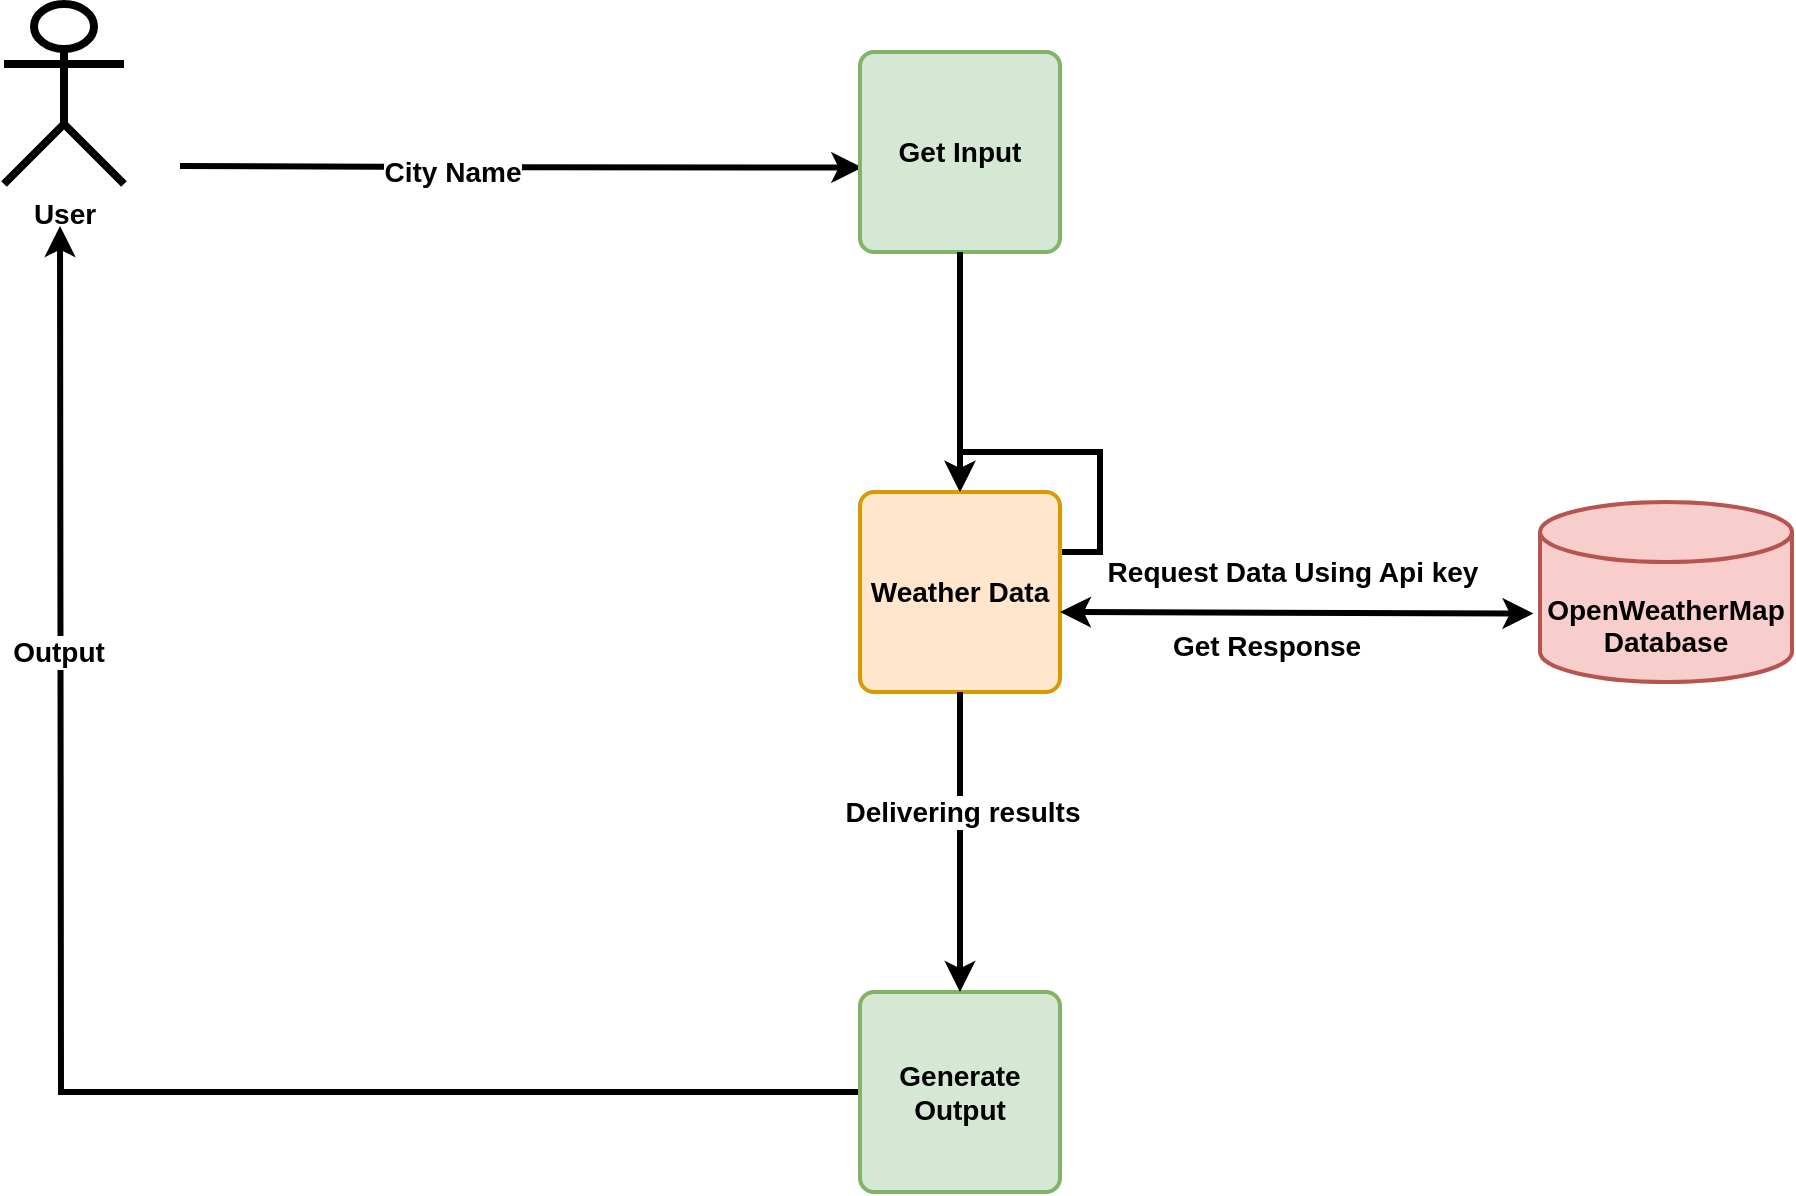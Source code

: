 <mxfile version="18.1.1" type="github">
  <diagram id="eAoMftN8fxg14D9AwdYH" name="Page-1">
    <mxGraphModel dx="2430" dy="847" grid="1" gridSize="10" guides="1" tooltips="1" connect="1" arrows="1" fold="1" page="1" pageScale="1" pageWidth="850" pageHeight="1100" math="0" shadow="0">
      <root>
        <mxCell id="0" />
        <mxCell id="1" parent="0" />
        <mxCell id="TBOhOPIbtPdTFM1R8Poz-24" style="edgeStyle=orthogonalEdgeStyle;rounded=0;orthogonalLoop=1;jettySize=auto;html=1;entryX=0.011;entryY=0.578;entryDx=0;entryDy=0;entryPerimeter=0;fontSize=14;strokeWidth=3;" parent="1" target="TBOhOPIbtPdTFM1R8Poz-14" edge="1">
          <mxGeometry relative="1" as="geometry">
            <mxPoint x="-110.0" y="257.059" as="sourcePoint" />
          </mxGeometry>
        </mxCell>
        <mxCell id="TBOhOPIbtPdTFM1R8Poz-46" value="&lt;b&gt;City Name&lt;/b&gt;" style="edgeLabel;html=1;align=center;verticalAlign=middle;resizable=0;points=[];fontSize=14;" parent="TBOhOPIbtPdTFM1R8Poz-24" vertex="1" connectable="0">
          <mxGeometry x="-0.204" y="-2" relative="1" as="geometry">
            <mxPoint as="offset" />
          </mxGeometry>
        </mxCell>
        <mxCell id="TBOhOPIbtPdTFM1R8Poz-14" value="&lt;b&gt;Get Input&lt;/b&gt;" style="rounded=1;whiteSpace=wrap;html=1;absoluteArcSize=1;arcSize=14;strokeWidth=2;fontSize=14;fillColor=#d5e8d4;strokeColor=#82b366;" parent="1" vertex="1">
          <mxGeometry x="230" y="200" width="100" height="100" as="geometry" />
        </mxCell>
        <mxCell id="TBOhOPIbtPdTFM1R8Poz-15" value="&lt;b&gt;&lt;br&gt;&lt;br&gt;OpenWeatherMap&lt;br&gt;Database&lt;/b&gt;" style="strokeWidth=2;html=1;shape=mxgraph.flowchart.database;whiteSpace=wrap;fontSize=14;fillColor=#f8cecc;strokeColor=#b85450;" parent="1" vertex="1">
          <mxGeometry x="570" y="425" width="126" height="90" as="geometry" />
        </mxCell>
        <mxCell id="TBOhOPIbtPdTFM1R8Poz-31" style="edgeStyle=orthogonalEdgeStyle;rounded=0;orthogonalLoop=1;jettySize=auto;html=1;exitX=0.5;exitY=1;exitDx=0;exitDy=0;entryX=0.5;entryY=0;entryDx=0;entryDy=0;fontSize=14;strokeWidth=3;" parent="1" target="TBOhOPIbtPdTFM1R8Poz-22" edge="1">
          <mxGeometry relative="1" as="geometry">
            <mxPoint x="280" y="470" as="sourcePoint" />
          </mxGeometry>
        </mxCell>
        <mxCell id="TBOhOPIbtPdTFM1R8Poz-22" value="&lt;b&gt;Weather Data&lt;/b&gt;" style="rounded=1;whiteSpace=wrap;html=1;absoluteArcSize=1;arcSize=14;strokeWidth=2;fontSize=14;fillColor=#ffe6cc;strokeColor=#d79b00;" parent="1" vertex="1">
          <mxGeometry x="230" y="420" width="100" height="100" as="geometry" />
        </mxCell>
        <mxCell id="TBOhOPIbtPdTFM1R8Poz-33" style="edgeStyle=orthogonalEdgeStyle;rounded=0;orthogonalLoop=1;jettySize=auto;html=1;exitX=0;exitY=0.5;exitDx=0;exitDy=0;entryX=0.5;entryY=1;entryDx=0;entryDy=0;fontSize=14;strokeWidth=3;" parent="1" source="TBOhOPIbtPdTFM1R8Poz-23" edge="1">
          <mxGeometry relative="1" as="geometry">
            <mxPoint x="-170" y="287" as="targetPoint" />
          </mxGeometry>
        </mxCell>
        <mxCell id="TBOhOPIbtPdTFM1R8Poz-45" value="&lt;b&gt;Output&lt;/b&gt;" style="edgeLabel;html=1;align=center;verticalAlign=middle;resizable=0;points=[];fontSize=14;" parent="TBOhOPIbtPdTFM1R8Poz-33" vertex="1" connectable="0">
          <mxGeometry x="0.49" y="1" relative="1" as="geometry">
            <mxPoint as="offset" />
          </mxGeometry>
        </mxCell>
        <mxCell id="TBOhOPIbtPdTFM1R8Poz-23" value="&lt;b&gt;Generate Output&lt;/b&gt;" style="rounded=1;whiteSpace=wrap;html=1;absoluteArcSize=1;arcSize=14;strokeWidth=2;fontSize=14;fillColor=#d5e8d4;strokeColor=#82b366;" parent="1" vertex="1">
          <mxGeometry x="230" y="670" width="100" height="100" as="geometry" />
        </mxCell>
        <mxCell id="TBOhOPIbtPdTFM1R8Poz-43" value="" style="endArrow=classic;html=1;rounded=0;fontSize=14;exitX=0.5;exitY=1;exitDx=0;exitDy=0;entryX=0.5;entryY=0;entryDx=0;entryDy=0;strokeWidth=3;" parent="1" source="TBOhOPIbtPdTFM1R8Poz-14" target="TBOhOPIbtPdTFM1R8Poz-22" edge="1">
          <mxGeometry width="50" height="50" relative="1" as="geometry">
            <mxPoint x="70" y="470" as="sourcePoint" />
            <mxPoint x="130" y="540" as="targetPoint" />
          </mxGeometry>
        </mxCell>
        <mxCell id="TBOhOPIbtPdTFM1R8Poz-69" style="edgeStyle=orthogonalEdgeStyle;rounded=0;jumpSize=10;orthogonalLoop=1;jettySize=auto;html=1;exitX=0.5;exitY=1;exitDx=0;exitDy=0;entryX=0.5;entryY=0;entryDx=0;entryDy=0;fontSize=14;strokeWidth=3;" parent="1" source="TBOhOPIbtPdTFM1R8Poz-22" target="TBOhOPIbtPdTFM1R8Poz-23" edge="1">
          <mxGeometry relative="1" as="geometry">
            <mxPoint x="280.0" y="830.0" as="sourcePoint" />
          </mxGeometry>
        </mxCell>
        <mxCell id="TBOhOPIbtPdTFM1R8Poz-71" value="&lt;b&gt;Delivering results&lt;br&gt;&lt;/b&gt;" style="edgeLabel;html=1;align=center;verticalAlign=middle;resizable=0;points=[];fontSize=14;" parent="TBOhOPIbtPdTFM1R8Poz-69" vertex="1" connectable="0">
          <mxGeometry x="-0.209" y="1" relative="1" as="geometry">
            <mxPoint as="offset" />
          </mxGeometry>
        </mxCell>
        <mxCell id="tRyJW_B8rtcfebcyQEzG-4" value="&lt;b&gt;User&lt;/b&gt;" style="shape=umlActor;verticalLabelPosition=bottom;verticalAlign=top;html=1;fontSize=14;strokeWidth=4;" parent="1" vertex="1">
          <mxGeometry x="-198" y="176" width="60" height="90" as="geometry" />
        </mxCell>
        <mxCell id="UddSoOws53B85ntsuw4Z-1" value="" style="endArrow=classic;startArrow=classic;html=1;rounded=0;entryX=-0.026;entryY=0.62;entryDx=0;entryDy=0;entryPerimeter=0;strokeWidth=3;" edge="1" parent="1" target="TBOhOPIbtPdTFM1R8Poz-15">
          <mxGeometry width="50" height="50" relative="1" as="geometry">
            <mxPoint x="330" y="480" as="sourcePoint" />
            <mxPoint x="380" y="430" as="targetPoint" />
          </mxGeometry>
        </mxCell>
        <mxCell id="UddSoOws53B85ntsuw4Z-2" value="&lt;b&gt;&lt;font style=&quot;font-size: 14px;&quot;&gt;Request Data Using Api key&lt;/font&gt;&lt;/b&gt;" style="text;html=1;align=center;verticalAlign=middle;resizable=0;points=[];autosize=1;strokeColor=none;fillColor=none;" vertex="1" parent="1">
          <mxGeometry x="346" y="450" width="200" height="20" as="geometry" />
        </mxCell>
        <mxCell id="UddSoOws53B85ntsuw4Z-3" value="&lt;b&gt;Get Response&lt;/b&gt;" style="text;html=1;align=center;verticalAlign=middle;resizable=0;points=[];autosize=1;strokeColor=none;fillColor=none;fontSize=14;" vertex="1" parent="1">
          <mxGeometry x="378" y="487" width="110" height="20" as="geometry" />
        </mxCell>
      </root>
    </mxGraphModel>
  </diagram>
</mxfile>
